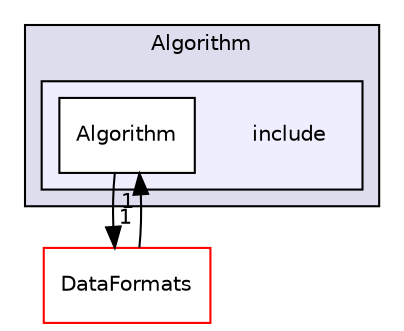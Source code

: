 digraph "/home/travis/build/AliceO2Group/AliceO2/Algorithm/include" {
  bgcolor=transparent;
  compound=true
  node [ fontsize="10", fontname="Helvetica"];
  edge [ labelfontsize="10", labelfontname="Helvetica"];
  subgraph clusterdir_8ba487e25de5ee77e05e9dce7582cb98 {
    graph [ bgcolor="#ddddee", pencolor="black", label="Algorithm" fontname="Helvetica", fontsize="10", URL="dir_8ba487e25de5ee77e05e9dce7582cb98.html"]
  subgraph clusterdir_b462f90fe076c16030c341e96d9a0ccf {
    graph [ bgcolor="#eeeeff", pencolor="black", label="" URL="dir_b462f90fe076c16030c341e96d9a0ccf.html"];
    dir_b462f90fe076c16030c341e96d9a0ccf [shape=plaintext label="include"];
    dir_41e11c419734b1171969e80bed5b0fa6 [shape=box label="Algorithm" color="black" fillcolor="white" style="filled" URL="dir_41e11c419734b1171969e80bed5b0fa6.html"];
  }
  }
  dir_2171f7ec022c5423887b07c69b2f5b48 [shape=box label="DataFormats" color="red" URL="dir_2171f7ec022c5423887b07c69b2f5b48.html"];
  dir_41e11c419734b1171969e80bed5b0fa6->dir_2171f7ec022c5423887b07c69b2f5b48 [headlabel="1", labeldistance=1.5 headhref="dir_000002_000055.html"];
  dir_2171f7ec022c5423887b07c69b2f5b48->dir_41e11c419734b1171969e80bed5b0fa6 [headlabel="1", labeldistance=1.5 headhref="dir_000055_000002.html"];
}
